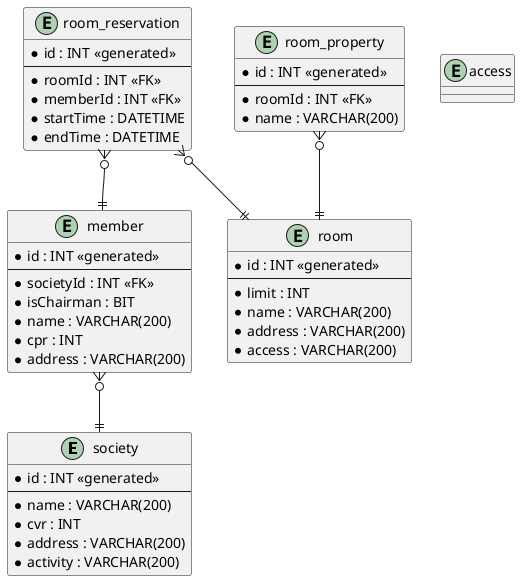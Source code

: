 @startuml
'https://plantuml.com/class-diagram

entity society {
    * id : INT <<generated>>
    --
    * name : VARCHAR(200)
    * cvr : INT
    * address : VARCHAR(200)
    * activity : VARCHAR(200)
}

entity member {
    * id : INT <<generated>>
    --
    * societyId : INT <<FK>>
    * isChairman : BIT
    * name : VARCHAR(200)
    * cpr : INT
    * address : VARCHAR(200)
}

entity room {
    * id : INT <<generated>>
    --
    * limit : INT
    * name : VARCHAR(200)
    * address : VARCHAR(200)
    * access : VARCHAR(200)
}

entity room_property {
    * id : INT <<generated>>
    --
    * roomId : INT <<FK>>
    * name : VARCHAR(200)
}

entity room_reservation {
    * id : INT <<generated>>
    --
    * roomId : INT <<FK>>
    * memberId : INT <<FK>>
    * startTime : DATETIME
    * endTime : DATETIME
}

entity access



member }o--|| society
room_reservation }o--|| member
room_reservation }o--|| room
room_property }o--|| room

@enduml